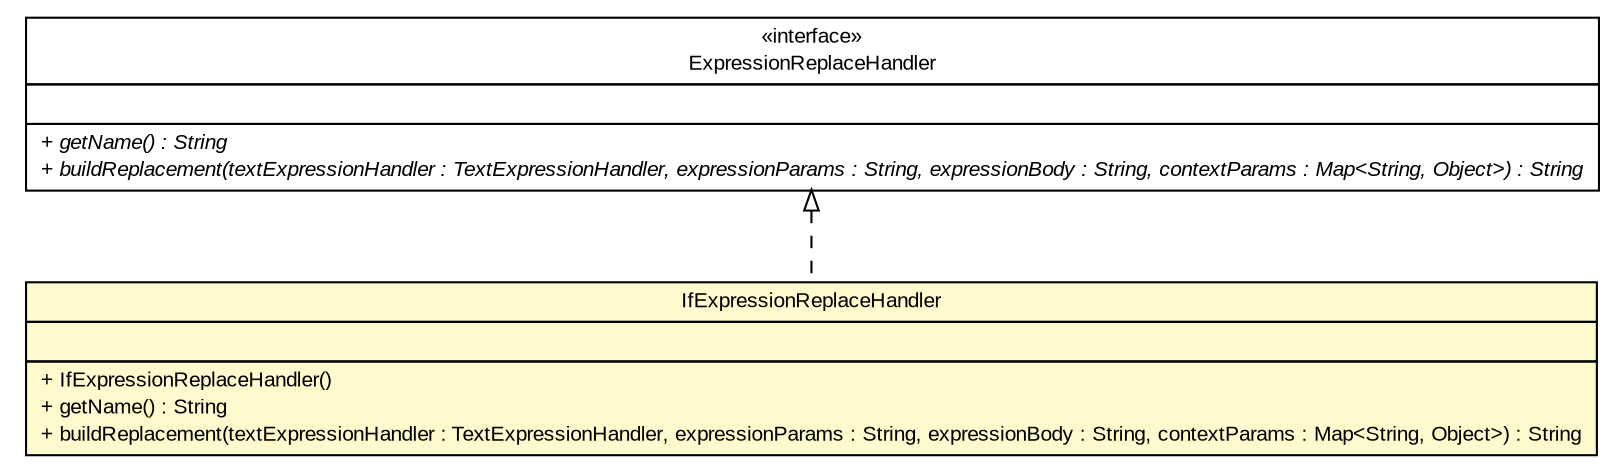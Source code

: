 #!/usr/local/bin/dot
#
# Class diagram 
# Generated by UMLGraph version R5_6 (http://www.umlgraph.org/)
#

digraph G {
	edge [fontname="arial",fontsize=10,labelfontname="arial",labelfontsize=10];
	node [fontname="arial",fontsize=10,shape=plaintext];
	nodesep=0.25;
	ranksep=0.5;
	// br.gov.to.sefaz.util.pdf.handler.IfExpressionReplaceHandler
	c1550 [label=<<table title="br.gov.to.sefaz.util.pdf.handler.IfExpressionReplaceHandler" border="0" cellborder="1" cellspacing="0" cellpadding="2" port="p" bgcolor="lemonChiffon" href="./IfExpressionReplaceHandler.html">
		<tr><td><table border="0" cellspacing="0" cellpadding="1">
<tr><td align="center" balign="center"> IfExpressionReplaceHandler </td></tr>
		</table></td></tr>
		<tr><td><table border="0" cellspacing="0" cellpadding="1">
<tr><td align="left" balign="left">  </td></tr>
		</table></td></tr>
		<tr><td><table border="0" cellspacing="0" cellpadding="1">
<tr><td align="left" balign="left"> + IfExpressionReplaceHandler() </td></tr>
<tr><td align="left" balign="left"> + getName() : String </td></tr>
<tr><td align="left" balign="left"> + buildReplacement(textExpressionHandler : TextExpressionHandler, expressionParams : String, expressionBody : String, contextParams : Map&lt;String, Object&gt;) : String </td></tr>
		</table></td></tr>
		</table>>, URL="./IfExpressionReplaceHandler.html", fontname="arial", fontcolor="black", fontsize=10.0];
	// br.gov.to.sefaz.util.pdf.handler.ExpressionReplaceHandler
	c1551 [label=<<table title="br.gov.to.sefaz.util.pdf.handler.ExpressionReplaceHandler" border="0" cellborder="1" cellspacing="0" cellpadding="2" port="p" href="./ExpressionReplaceHandler.html">
		<tr><td><table border="0" cellspacing="0" cellpadding="1">
<tr><td align="center" balign="center"> &#171;interface&#187; </td></tr>
<tr><td align="center" balign="center"> ExpressionReplaceHandler </td></tr>
		</table></td></tr>
		<tr><td><table border="0" cellspacing="0" cellpadding="1">
<tr><td align="left" balign="left">  </td></tr>
		</table></td></tr>
		<tr><td><table border="0" cellspacing="0" cellpadding="1">
<tr><td align="left" balign="left"><font face="arial italic" point-size="10.0"> + getName() : String </font></td></tr>
<tr><td align="left" balign="left"><font face="arial italic" point-size="10.0"> + buildReplacement(textExpressionHandler : TextExpressionHandler, expressionParams : String, expressionBody : String, contextParams : Map&lt;String, Object&gt;) : String </font></td></tr>
		</table></td></tr>
		</table>>, URL="./ExpressionReplaceHandler.html", fontname="arial", fontcolor="black", fontsize=10.0];
	//br.gov.to.sefaz.util.pdf.handler.IfExpressionReplaceHandler implements br.gov.to.sefaz.util.pdf.handler.ExpressionReplaceHandler
	c1551:p -> c1550:p [dir=back,arrowtail=empty,style=dashed];
}

